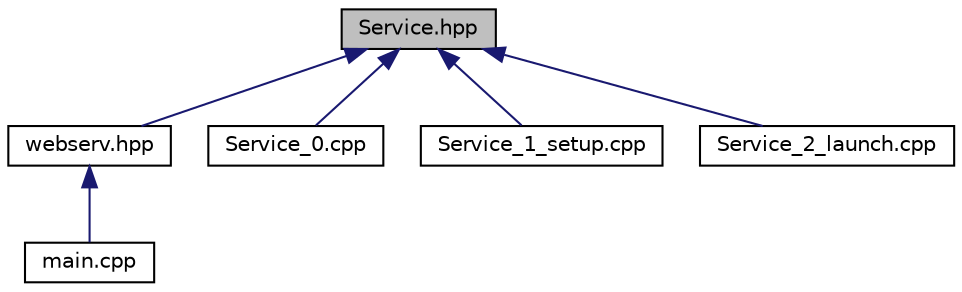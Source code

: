 digraph "Service.hpp"
{
 // LATEX_PDF_SIZE
  edge [fontname="Helvetica",fontsize="10",labelfontname="Helvetica",labelfontsize="10"];
  node [fontname="Helvetica",fontsize="10",shape=record];
  Node1 [label="Service.hpp",height=0.2,width=0.4,color="black", fillcolor="grey75", style="filled", fontcolor="black",tooltip="Header file for the Service class and serviceInfo structure."];
  Node1 -> Node2 [dir="back",color="midnightblue",fontsize="10",style="solid",fontname="Helvetica"];
  Node2 [label="webserv.hpp",height=0.2,width=0.4,color="black", fillcolor="white", style="filled",URL="$webserv_8hpp.html",tooltip="Main header file for the web server application."];
  Node2 -> Node3 [dir="back",color="midnightblue",fontsize="10",style="solid",fontname="Helvetica"];
  Node3 [label="main.cpp",height=0.2,width=0.4,color="black", fillcolor="white", style="filled",URL="$src_2main_8cpp.html",tooltip="The main create an instance of a Service (the webserv), then set it up and launch it."];
  Node1 -> Node4 [dir="back",color="midnightblue",fontsize="10",style="solid",fontname="Helvetica"];
  Node4 [label="Service_0.cpp",height=0.2,width=0.4,color="black", fillcolor="white", style="filled",URL="$Service__0_8cpp.html",tooltip="Implementation of the Service class responsible for server management and client connection handling."];
  Node1 -> Node5 [dir="back",color="midnightblue",fontsize="10",style="solid",fontname="Helvetica"];
  Node5 [label="Service_1_setup.cpp",height=0.2,width=0.4,color="black", fillcolor="white", style="filled",URL="$Service__1__setup_8cpp.html",tooltip="Implementation of the Service class responsible for server management and client connection handling."];
  Node1 -> Node6 [dir="back",color="midnightblue",fontsize="10",style="solid",fontname="Helvetica"];
  Node6 [label="Service_2_launch.cpp",height=0.2,width=0.4,color="black", fillcolor="white", style="filled",URL="$Service__2__launch_8cpp.html",tooltip="Implementation of the Service class responsible for server management and client connection handling."];
}
